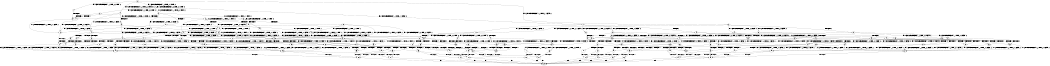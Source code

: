 digraph BCG {
size = "7, 10.5";
center = TRUE;
node [shape = circle];
0 [peripheries = 2];
0 -> 1 [label = "EX !0 !ATOMIC_EXCH_BRANCH (1, +1, TRUE, +0, 2, TRUE) !:0:"];
0 -> 2 [label = "EX !1 !ATOMIC_EXCH_BRANCH (1, +0, TRUE, +0, 1, TRUE) !:0:"];
0 -> 3 [label = "EX !2 !ATOMIC_EXCH_BRANCH (1, +1, TRUE, +1, 1, FALSE) !:0:"];
0 -> 4 [label = "EX !0 !ATOMIC_EXCH_BRANCH (1, +1, TRUE, +0, 2, TRUE) !:0:"];
1 -> 5 [label = "TERMINATE !0"];
2 -> 6 [label = "EX !0 !ATOMIC_EXCH_BRANCH (1, +1, TRUE, +0, 2, TRUE) !:0:"];
2 -> 7 [label = "EX !2 !ATOMIC_EXCH_BRANCH (1, +1, TRUE, +1, 1, FALSE) !:0:"];
2 -> 8 [label = "EX !0 !ATOMIC_EXCH_BRANCH (1, +1, TRUE, +0, 2, TRUE) !:0:"];
2 -> 2 [label = "EX !1 !ATOMIC_EXCH_BRANCH (1, +0, TRUE, +0, 1, TRUE) !:0:"];
3 -> 9 [label = "EX !0 !ATOMIC_EXCH_BRANCH (1, +1, TRUE, +0, 2, FALSE) !:0:"];
3 -> 10 [label = "TERMINATE !2"];
3 -> 11 [label = "EX !1 !ATOMIC_EXCH_BRANCH (1, +0, TRUE, +0, 1, FALSE) !:0:"];
3 -> 12 [label = "EX !0 !ATOMIC_EXCH_BRANCH (1, +1, TRUE, +0, 2, FALSE) !:0:"];
4 -> 5 [label = "TERMINATE !0"];
4 -> 13 [label = "TERMINATE !0"];
4 -> 14 [label = "EX !1 !ATOMIC_EXCH_BRANCH (1, +0, TRUE, +0, 1, FALSE) !:0:"];
4 -> 15 [label = "EX !2 !ATOMIC_EXCH_BRANCH (1, +1, TRUE, +1, 1, TRUE) !:0:"];
5 -> 16 [label = "EX !1 !ATOMIC_EXCH_BRANCH (1, +0, TRUE, +0, 1, FALSE) !:1:"];
6 -> 17 [label = "TERMINATE !0"];
7 -> 18 [label = "EX !0 !ATOMIC_EXCH_BRANCH (1, +1, TRUE, +0, 2, FALSE) !:0:"];
7 -> 19 [label = "TERMINATE !2"];
7 -> 20 [label = "EX !0 !ATOMIC_EXCH_BRANCH (1, +1, TRUE, +0, 2, FALSE) !:0:"];
7 -> 11 [label = "EX !1 !ATOMIC_EXCH_BRANCH (1, +0, TRUE, +0, 1, FALSE) !:0:"];
8 -> 17 [label = "TERMINATE !0"];
8 -> 21 [label = "TERMINATE !0"];
8 -> 22 [label = "EX !2 !ATOMIC_EXCH_BRANCH (1, +1, TRUE, +1, 1, TRUE) !:0:"];
8 -> 14 [label = "EX !1 !ATOMIC_EXCH_BRANCH (1, +0, TRUE, +0, 1, FALSE) !:0:"];
9 -> 23 [label = "TERMINATE !0"];
10 -> 24 [label = "EX !0 !ATOMIC_EXCH_BRANCH (1, +1, TRUE, +0, 2, FALSE) !:0:"];
10 -> 25 [label = "EX !1 !ATOMIC_EXCH_BRANCH (1, +0, TRUE, +0, 1, FALSE) !:0:"];
10 -> 26 [label = "EX !0 !ATOMIC_EXCH_BRANCH (1, +1, TRUE, +0, 2, FALSE) !:0:"];
11 -> 27 [label = "EX !0 !ATOMIC_EXCH_BRANCH (1, +1, TRUE, +0, 2, TRUE) !:0:"];
11 -> 28 [label = "TERMINATE !1"];
11 -> 29 [label = "TERMINATE !2"];
11 -> 30 [label = "EX !0 !ATOMIC_EXCH_BRANCH (1, +1, TRUE, +0, 2, TRUE) !:0:"];
12 -> 23 [label = "TERMINATE !0"];
12 -> 31 [label = "TERMINATE !2"];
12 -> 32 [label = "TERMINATE !0"];
12 -> 33 [label = "EX !1 !ATOMIC_EXCH_BRANCH (1, +0, TRUE, +0, 1, FALSE) !:0:"];
13 -> 16 [label = "EX !1 !ATOMIC_EXCH_BRANCH (1, +0, TRUE, +0, 1, FALSE) !:1:"];
13 -> 34 [label = "EX !1 !ATOMIC_EXCH_BRANCH (1, +0, TRUE, +0, 1, FALSE) !:1:"];
13 -> 35 [label = "EX !2 !ATOMIC_EXCH_BRANCH (1, +1, TRUE, +1, 1, TRUE) !:1:"];
14 -> 36 [label = "TERMINATE !0"];
14 -> 37 [label = "TERMINATE !1"];
14 -> 38 [label = "TERMINATE !0"];
14 -> 30 [label = "EX !2 !ATOMIC_EXCH_BRANCH (1, +1, TRUE, +1, 1, FALSE) !:0:"];
15 -> 39 [label = "TERMINATE !0"];
15 -> 40 [label = "TERMINATE !0"];
15 -> 41 [label = "EX !1 !ATOMIC_EXCH_BRANCH (1, +0, TRUE, +0, 1, FALSE) !:0:"];
15 -> 15 [label = "EX !2 !ATOMIC_EXCH_BRANCH (1, +1, TRUE, +1, 1, TRUE) !:0:"];
16 -> 42 [label = "TERMINATE !1"];
17 -> 16 [label = "EX !1 !ATOMIC_EXCH_BRANCH (1, +0, TRUE, +0, 1, FALSE) !:1:"];
18 -> 43 [label = "TERMINATE !0"];
19 -> 44 [label = "EX !0 !ATOMIC_EXCH_BRANCH (1, +1, TRUE, +0, 2, FALSE) !:0:"];
19 -> 45 [label = "EX !0 !ATOMIC_EXCH_BRANCH (1, +1, TRUE, +0, 2, FALSE) !:0:"];
19 -> 25 [label = "EX !1 !ATOMIC_EXCH_BRANCH (1, +0, TRUE, +0, 1, FALSE) !:0:"];
20 -> 43 [label = "TERMINATE !0"];
20 -> 46 [label = "TERMINATE !2"];
20 -> 47 [label = "TERMINATE !0"];
20 -> 33 [label = "EX !1 !ATOMIC_EXCH_BRANCH (1, +0, TRUE, +0, 1, FALSE) !:0:"];
21 -> 16 [label = "EX !1 !ATOMIC_EXCH_BRANCH (1, +0, TRUE, +0, 1, FALSE) !:1:"];
21 -> 48 [label = "EX !2 !ATOMIC_EXCH_BRANCH (1, +1, TRUE, +1, 1, TRUE) !:1:"];
21 -> 34 [label = "EX !1 !ATOMIC_EXCH_BRANCH (1, +0, TRUE, +0, 1, FALSE) !:1:"];
22 -> 49 [label = "TERMINATE !0"];
22 -> 50 [label = "TERMINATE !0"];
22 -> 22 [label = "EX !2 !ATOMIC_EXCH_BRANCH (1, +1, TRUE, +1, 1, TRUE) !:0:"];
22 -> 41 [label = "EX !1 !ATOMIC_EXCH_BRANCH (1, +0, TRUE, +0, 1, FALSE) !:0:"];
23 -> 51 [label = "EX !1 !ATOMIC_EXCH_BRANCH (1, +0, TRUE, +0, 1, FALSE) !:1:"];
24 -> 52 [label = "TERMINATE !0"];
25 -> 53 [label = "EX !0 !ATOMIC_EXCH_BRANCH (1, +1, TRUE, +0, 2, TRUE) !:0:"];
25 -> 54 [label = "TERMINATE !1"];
25 -> 55 [label = "EX !0 !ATOMIC_EXCH_BRANCH (1, +1, TRUE, +0, 2, TRUE) !:0:"];
26 -> 52 [label = "TERMINATE !0"];
26 -> 56 [label = "TERMINATE !0"];
26 -> 57 [label = "EX !1 !ATOMIC_EXCH_BRANCH (1, +0, TRUE, +0, 1, FALSE) !:0:"];
27 -> 58 [label = "TERMINATE !0"];
28 -> 59 [label = "EX !0 !ATOMIC_EXCH_BRANCH (1, +1, TRUE, +0, 2, TRUE) !:0:"];
28 -> 54 [label = "TERMINATE !2"];
28 -> 60 [label = "EX !0 !ATOMIC_EXCH_BRANCH (1, +1, TRUE, +0, 2, TRUE) !:0:"];
29 -> 53 [label = "EX !0 !ATOMIC_EXCH_BRANCH (1, +1, TRUE, +0, 2, TRUE) !:0:"];
29 -> 54 [label = "TERMINATE !1"];
29 -> 55 [label = "EX !0 !ATOMIC_EXCH_BRANCH (1, +1, TRUE, +0, 2, TRUE) !:0:"];
30 -> 58 [label = "TERMINATE !0"];
30 -> 61 [label = "TERMINATE !1"];
30 -> 62 [label = "TERMINATE !2"];
30 -> 63 [label = "TERMINATE !0"];
31 -> 52 [label = "TERMINATE !0"];
31 -> 56 [label = "TERMINATE !0"];
31 -> 57 [label = "EX !1 !ATOMIC_EXCH_BRANCH (1, +0, TRUE, +0, 1, FALSE) !:0:"];
32 -> 51 [label = "EX !1 !ATOMIC_EXCH_BRANCH (1, +0, TRUE, +0, 1, FALSE) !:1:"];
32 -> 64 [label = "TERMINATE !2"];
32 -> 65 [label = "EX !1 !ATOMIC_EXCH_BRANCH (1, +0, TRUE, +0, 1, FALSE) !:1:"];
33 -> 66 [label = "TERMINATE !0"];
33 -> 67 [label = "TERMINATE !1"];
33 -> 68 [label = "TERMINATE !2"];
33 -> 69 [label = "TERMINATE !0"];
34 -> 42 [label = "TERMINATE !1"];
34 -> 70 [label = "TERMINATE !1"];
34 -> 71 [label = "EX !2 !ATOMIC_EXCH_BRANCH (1, +1, TRUE, +1, 1, FALSE) !:1:"];
35 -> 72 [label = "EX !1 !ATOMIC_EXCH_BRANCH (1, +0, TRUE, +0, 1, FALSE) !:1:"];
35 -> 73 [label = "EX !1 !ATOMIC_EXCH_BRANCH (1, +0, TRUE, +0, 1, FALSE) !:1:"];
35 -> 35 [label = "EX !2 !ATOMIC_EXCH_BRANCH (1, +1, TRUE, +1, 1, TRUE) !:1:"];
36 -> 42 [label = "TERMINATE !1"];
37 -> 74 [label = "TERMINATE !0"];
37 -> 75 [label = "TERMINATE !0"];
37 -> 60 [label = "EX !2 !ATOMIC_EXCH_BRANCH (1, +1, TRUE, +1, 1, FALSE) !:0:"];
38 -> 42 [label = "TERMINATE !1"];
38 -> 70 [label = "TERMINATE !1"];
38 -> 71 [label = "EX !2 !ATOMIC_EXCH_BRANCH (1, +1, TRUE, +1, 1, FALSE) !:1:"];
39 -> 72 [label = "EX !1 !ATOMIC_EXCH_BRANCH (1, +0, TRUE, +0, 1, FALSE) !:1:"];
40 -> 72 [label = "EX !1 !ATOMIC_EXCH_BRANCH (1, +0, TRUE, +0, 1, FALSE) !:1:"];
40 -> 73 [label = "EX !1 !ATOMIC_EXCH_BRANCH (1, +0, TRUE, +0, 1, FALSE) !:1:"];
40 -> 35 [label = "EX !2 !ATOMIC_EXCH_BRANCH (1, +1, TRUE, +1, 1, TRUE) !:1:"];
41 -> 76 [label = "TERMINATE !0"];
41 -> 77 [label = "TERMINATE !1"];
41 -> 78 [label = "TERMINATE !0"];
41 -> 30 [label = "EX !2 !ATOMIC_EXCH_BRANCH (1, +1, TRUE, +1, 1, FALSE) !:0:"];
42 -> 79 [label = "EX !2 !ATOMIC_EXCH_BRANCH (1, +1, TRUE, +1, 1, FALSE) !:2:"];
43 -> 51 [label = "EX !1 !ATOMIC_EXCH_BRANCH (1, +0, TRUE, +0, 1, FALSE) !:1:"];
44 -> 80 [label = "TERMINATE !0"];
45 -> 80 [label = "TERMINATE !0"];
45 -> 81 [label = "TERMINATE !0"];
45 -> 57 [label = "EX !1 !ATOMIC_EXCH_BRANCH (1, +0, TRUE, +0, 1, FALSE) !:0:"];
46 -> 80 [label = "TERMINATE !0"];
46 -> 81 [label = "TERMINATE !0"];
46 -> 57 [label = "EX !1 !ATOMIC_EXCH_BRANCH (1, +0, TRUE, +0, 1, FALSE) !:0:"];
47 -> 51 [label = "EX !1 !ATOMIC_EXCH_BRANCH (1, +0, TRUE, +0, 1, FALSE) !:1:"];
47 -> 82 [label = "TERMINATE !2"];
47 -> 65 [label = "EX !1 !ATOMIC_EXCH_BRANCH (1, +0, TRUE, +0, 1, FALSE) !:1:"];
48 -> 72 [label = "EX !1 !ATOMIC_EXCH_BRANCH (1, +0, TRUE, +0, 1, FALSE) !:1:"];
48 -> 48 [label = "EX !2 !ATOMIC_EXCH_BRANCH (1, +1, TRUE, +1, 1, TRUE) !:1:"];
48 -> 73 [label = "EX !1 !ATOMIC_EXCH_BRANCH (1, +0, TRUE, +0, 1, FALSE) !:1:"];
49 -> 72 [label = "EX !1 !ATOMIC_EXCH_BRANCH (1, +0, TRUE, +0, 1, FALSE) !:1:"];
50 -> 72 [label = "EX !1 !ATOMIC_EXCH_BRANCH (1, +0, TRUE, +0, 1, FALSE) !:1:"];
50 -> 48 [label = "EX !2 !ATOMIC_EXCH_BRANCH (1, +1, TRUE, +1, 1, TRUE) !:1:"];
50 -> 73 [label = "EX !1 !ATOMIC_EXCH_BRANCH (1, +0, TRUE, +0, 1, FALSE) !:1:"];
51 -> 83 [label = "TERMINATE !2"];
52 -> 84 [label = "EX !1 !ATOMIC_EXCH_BRANCH (1, +0, TRUE, +0, 1, FALSE) !:1:"];
53 -> 85 [label = "TERMINATE !0"];
54 -> 86 [label = "EX !0 !ATOMIC_EXCH_BRANCH (1, +1, TRUE, +0, 2, TRUE) !:0:"];
54 -> 87 [label = "EX !0 !ATOMIC_EXCH_BRANCH (1, +1, TRUE, +0, 2, TRUE) !:0:"];
55 -> 85 [label = "TERMINATE !0"];
55 -> 88 [label = "TERMINATE !1"];
55 -> 89 [label = "TERMINATE !0"];
56 -> 84 [label = "EX !1 !ATOMIC_EXCH_BRANCH (1, +0, TRUE, +0, 1, FALSE) !:1:"];
56 -> 90 [label = "EX !1 !ATOMIC_EXCH_BRANCH (1, +0, TRUE, +0, 1, FALSE) !:1:"];
57 -> 91 [label = "TERMINATE !0"];
57 -> 92 [label = "TERMINATE !1"];
57 -> 93 [label = "TERMINATE !0"];
58 -> 94 [label = "TERMINATE !2"];
59 -> 95 [label = "TERMINATE !0"];
60 -> 95 [label = "TERMINATE !0"];
60 -> 88 [label = "TERMINATE !2"];
60 -> 96 [label = "TERMINATE !0"];
61 -> 95 [label = "TERMINATE !0"];
61 -> 88 [label = "TERMINATE !2"];
61 -> 96 [label = "TERMINATE !0"];
62 -> 85 [label = "TERMINATE !0"];
62 -> 88 [label = "TERMINATE !1"];
62 -> 89 [label = "TERMINATE !0"];
63 -> 94 [label = "TERMINATE !2"];
63 -> 97 [label = "TERMINATE !1"];
63 -> 98 [label = "TERMINATE !2"];
64 -> 84 [label = "EX !1 !ATOMIC_EXCH_BRANCH (1, +0, TRUE, +0, 1, FALSE) !:1:"];
64 -> 90 [label = "EX !1 !ATOMIC_EXCH_BRANCH (1, +0, TRUE, +0, 1, FALSE) !:1:"];
65 -> 83 [label = "TERMINATE !2"];
65 -> 99 [label = "TERMINATE !1"];
65 -> 100 [label = "TERMINATE !2"];
66 -> 83 [label = "TERMINATE !2"];
67 -> 101 [label = "TERMINATE !0"];
67 -> 92 [label = "TERMINATE !2"];
67 -> 102 [label = "TERMINATE !0"];
68 -> 91 [label = "TERMINATE !0"];
68 -> 92 [label = "TERMINATE !1"];
68 -> 93 [label = "TERMINATE !0"];
69 -> 83 [label = "TERMINATE !2"];
69 -> 99 [label = "TERMINATE !1"];
69 -> 100 [label = "TERMINATE !2"];
70 -> 79 [label = "EX !2 !ATOMIC_EXCH_BRANCH (1, +1, TRUE, +1, 1, FALSE) !:2:"];
70 -> 103 [label = "EX !2 !ATOMIC_EXCH_BRANCH (1, +1, TRUE, +1, 1, FALSE) !:2:"];
71 -> 94 [label = "TERMINATE !2"];
71 -> 97 [label = "TERMINATE !1"];
71 -> 98 [label = "TERMINATE !2"];
72 -> 104 [label = "TERMINATE !1"];
73 -> 104 [label = "TERMINATE !1"];
73 -> 105 [label = "TERMINATE !1"];
73 -> 71 [label = "EX !2 !ATOMIC_EXCH_BRANCH (1, +1, TRUE, +1, 1, FALSE) !:1:"];
74 -> 79 [label = "EX !2 !ATOMIC_EXCH_BRANCH (1, +1, TRUE, +1, 1, FALSE) !:2:"];
75 -> 79 [label = "EX !2 !ATOMIC_EXCH_BRANCH (1, +1, TRUE, +1, 1, FALSE) !:2:"];
75 -> 103 [label = "EX !2 !ATOMIC_EXCH_BRANCH (1, +1, TRUE, +1, 1, FALSE) !:2:"];
76 -> 104 [label = "TERMINATE !1"];
77 -> 106 [label = "TERMINATE !0"];
77 -> 107 [label = "TERMINATE !0"];
77 -> 60 [label = "EX !2 !ATOMIC_EXCH_BRANCH (1, +1, TRUE, +1, 1, FALSE) !:0:"];
78 -> 104 [label = "TERMINATE !1"];
78 -> 105 [label = "TERMINATE !1"];
78 -> 71 [label = "EX !2 !ATOMIC_EXCH_BRANCH (1, +1, TRUE, +1, 1, FALSE) !:1:"];
79 -> 108 [label = "TERMINATE !2"];
80 -> 84 [label = "EX !1 !ATOMIC_EXCH_BRANCH (1, +0, TRUE, +0, 1, FALSE) !:1:"];
81 -> 84 [label = "EX !1 !ATOMIC_EXCH_BRANCH (1, +0, TRUE, +0, 1, FALSE) !:1:"];
81 -> 90 [label = "EX !1 !ATOMIC_EXCH_BRANCH (1, +0, TRUE, +0, 1, FALSE) !:1:"];
82 -> 84 [label = "EX !1 !ATOMIC_EXCH_BRANCH (1, +0, TRUE, +0, 1, FALSE) !:1:"];
82 -> 90 [label = "EX !1 !ATOMIC_EXCH_BRANCH (1, +0, TRUE, +0, 1, FALSE) !:1:"];
83 -> 109 [label = "TERMINATE !1"];
84 -> 109 [label = "TERMINATE !1"];
85 -> 110 [label = "TERMINATE !1"];
86 -> 111 [label = "TERMINATE !0"];
87 -> 111 [label = "TERMINATE !0"];
87 -> 112 [label = "TERMINATE !0"];
88 -> 111 [label = "TERMINATE !0"];
88 -> 112 [label = "TERMINATE !0"];
89 -> 110 [label = "TERMINATE !1"];
89 -> 113 [label = "TERMINATE !1"];
90 -> 109 [label = "TERMINATE !1"];
90 -> 114 [label = "TERMINATE !1"];
91 -> 109 [label = "TERMINATE !1"];
92 -> 115 [label = "TERMINATE !0"];
92 -> 116 [label = "TERMINATE !0"];
93 -> 109 [label = "TERMINATE !1"];
93 -> 114 [label = "TERMINATE !1"];
94 -> 110 [label = "TERMINATE !1"];
95 -> 108 [label = "TERMINATE !2"];
96 -> 108 [label = "TERMINATE !2"];
96 -> 117 [label = "TERMINATE !2"];
97 -> 108 [label = "TERMINATE !2"];
97 -> 117 [label = "TERMINATE !2"];
98 -> 110 [label = "TERMINATE !1"];
98 -> 113 [label = "TERMINATE !1"];
99 -> 118 [label = "TERMINATE !2"];
99 -> 119 [label = "TERMINATE !2"];
100 -> 109 [label = "TERMINATE !1"];
100 -> 114 [label = "TERMINATE !1"];
101 -> 118 [label = "TERMINATE !2"];
102 -> 118 [label = "TERMINATE !2"];
102 -> 119 [label = "TERMINATE !2"];
103 -> 108 [label = "TERMINATE !2"];
103 -> 117 [label = "TERMINATE !2"];
104 -> 79 [label = "EX !2 !ATOMIC_EXCH_BRANCH (1, +1, TRUE, +1, 1, FALSE) !:2:"];
105 -> 79 [label = "EX !2 !ATOMIC_EXCH_BRANCH (1, +1, TRUE, +1, 1, FALSE) !:2:"];
105 -> 103 [label = "EX !2 !ATOMIC_EXCH_BRANCH (1, +1, TRUE, +1, 1, FALSE) !:2:"];
106 -> 79 [label = "EX !2 !ATOMIC_EXCH_BRANCH (1, +1, TRUE, +1, 1, FALSE) !:2:"];
107 -> 79 [label = "EX !2 !ATOMIC_EXCH_BRANCH (1, +1, TRUE, +1, 1, FALSE) !:2:"];
107 -> 103 [label = "EX !2 !ATOMIC_EXCH_BRANCH (1, +1, TRUE, +1, 1, FALSE) !:2:"];
108 -> 120 [label = "exit"];
109 -> 120 [label = "exit"];
110 -> 120 [label = "exit"];
111 -> 120 [label = "exit"];
112 -> 120 [label = "exit"];
113 -> 120 [label = "exit"];
114 -> 120 [label = "exit"];
115 -> 120 [label = "exit"];
116 -> 120 [label = "exit"];
117 -> 120 [label = "exit"];
118 -> 120 [label = "exit"];
119 -> 120 [label = "exit"];
}
